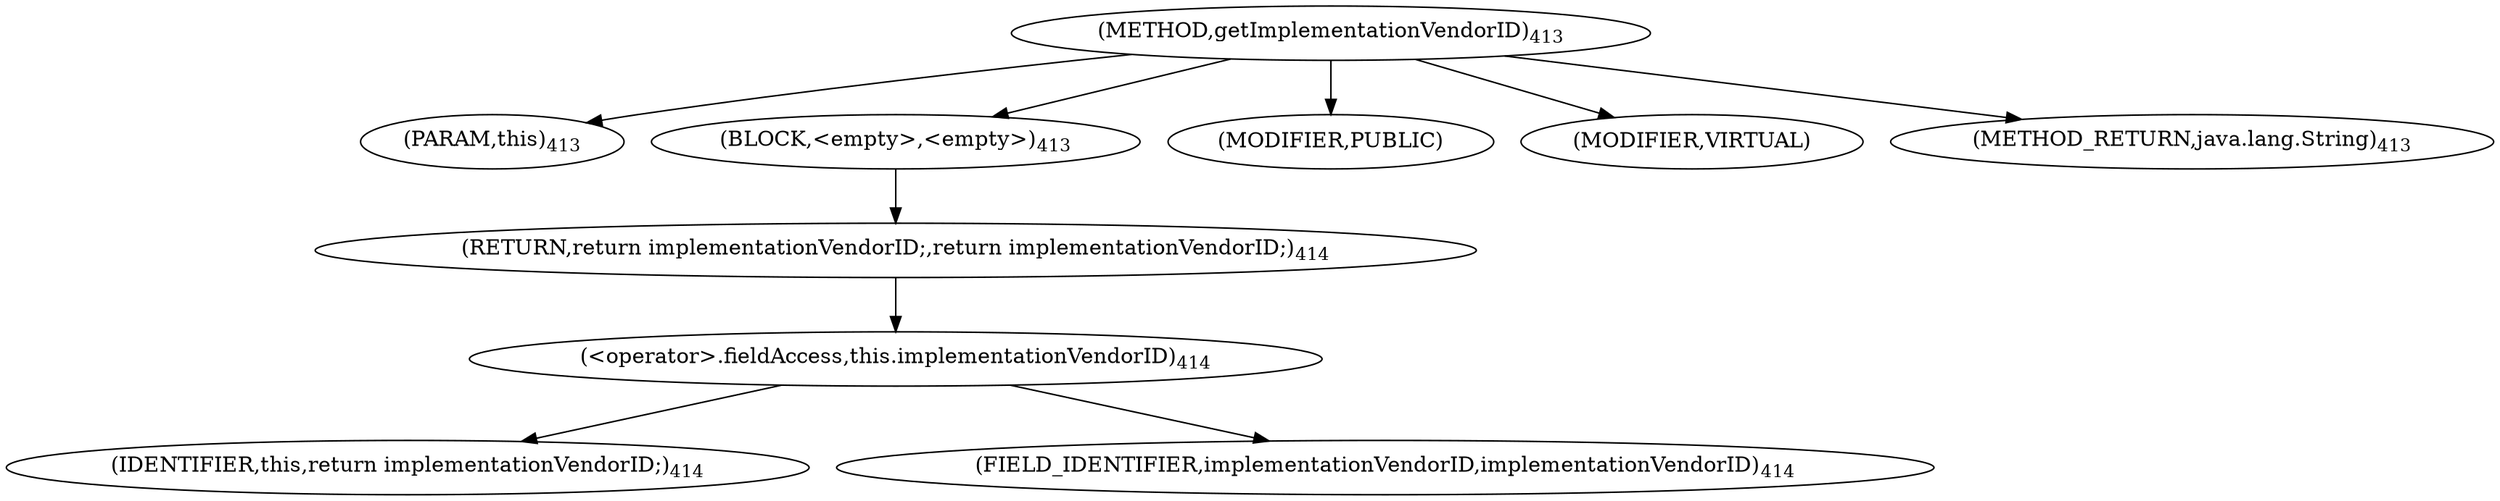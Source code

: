digraph "getImplementationVendorID" {  
"560" [label = <(METHOD,getImplementationVendorID)<SUB>413</SUB>> ]
"561" [label = <(PARAM,this)<SUB>413</SUB>> ]
"562" [label = <(BLOCK,&lt;empty&gt;,&lt;empty&gt;)<SUB>413</SUB>> ]
"563" [label = <(RETURN,return implementationVendorID;,return implementationVendorID;)<SUB>414</SUB>> ]
"564" [label = <(&lt;operator&gt;.fieldAccess,this.implementationVendorID)<SUB>414</SUB>> ]
"565" [label = <(IDENTIFIER,this,return implementationVendorID;)<SUB>414</SUB>> ]
"566" [label = <(FIELD_IDENTIFIER,implementationVendorID,implementationVendorID)<SUB>414</SUB>> ]
"567" [label = <(MODIFIER,PUBLIC)> ]
"568" [label = <(MODIFIER,VIRTUAL)> ]
"569" [label = <(METHOD_RETURN,java.lang.String)<SUB>413</SUB>> ]
  "560" -> "561" 
  "560" -> "562" 
  "560" -> "567" 
  "560" -> "568" 
  "560" -> "569" 
  "562" -> "563" 
  "563" -> "564" 
  "564" -> "565" 
  "564" -> "566" 
}
